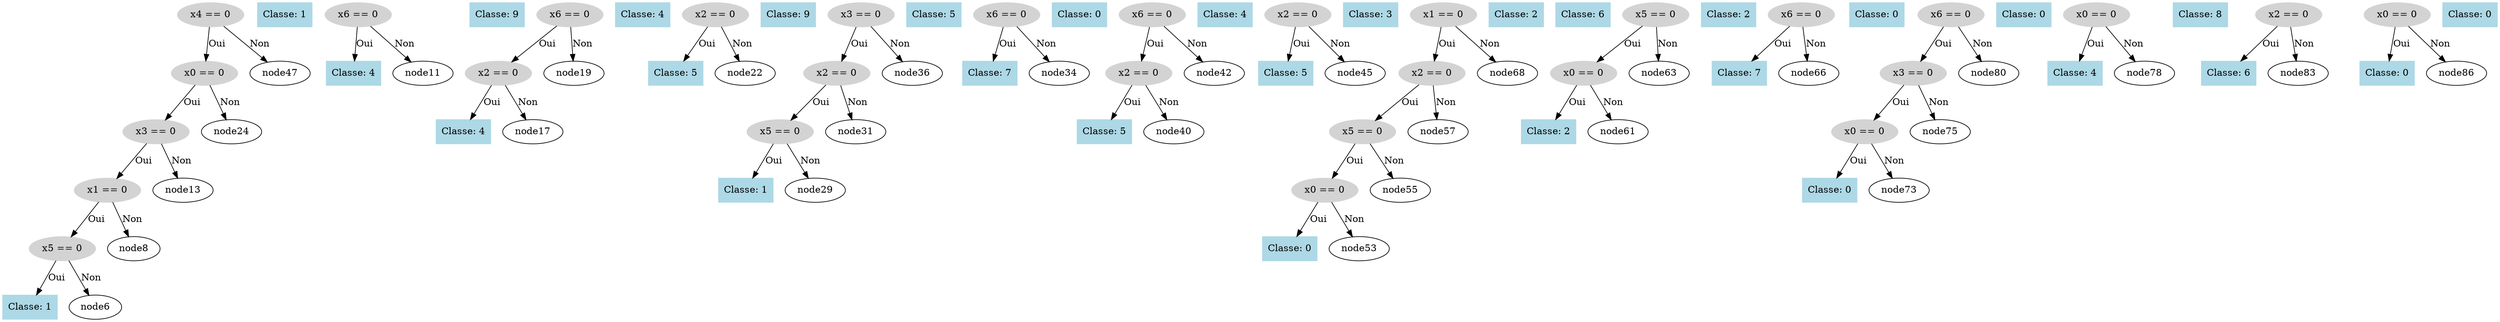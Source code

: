 digraph DecisionTree {
  node0 [label="x4 == 0", shape=ellipse, style=filled, color=lightgray];
  node0 -> node1 [label="Oui"];
  node1 [label="x0 == 0", shape=ellipse, style=filled, color=lightgray];
  node1 -> node2 [label="Oui"];
  node2 [label="x3 == 0", shape=ellipse, style=filled, color=lightgray];
  node2 -> node3 [label="Oui"];
  node3 [label="x1 == 0", shape=ellipse, style=filled, color=lightgray];
  node3 -> node4 [label="Oui"];
  node4 [label="x5 == 0", shape=ellipse, style=filled, color=lightgray];
  node4 -> node5 [label="Oui"];
  node5 [label="Classe: 1", shape=box, style=filled, color=lightblue];
  node4 -> node6 [label="Non"];
  node7 [label="Classe: 1", shape=box, style=filled, color=lightblue];
  node3 -> node8 [label="Non"];
  node9 [label="x6 == 0", shape=ellipse, style=filled, color=lightgray];
  node9 -> node10 [label="Oui"];
  node10 [label="Classe: 4", shape=box, style=filled, color=lightblue];
  node9 -> node11 [label="Non"];
  node12 [label="Classe: 9", shape=box, style=filled, color=lightblue];
  node2 -> node13 [label="Non"];
  node14 [label="x6 == 0", shape=ellipse, style=filled, color=lightgray];
  node14 -> node15 [label="Oui"];
  node15 [label="x2 == 0", shape=ellipse, style=filled, color=lightgray];
  node15 -> node16 [label="Oui"];
  node16 [label="Classe: 4", shape=box, style=filled, color=lightblue];
  node15 -> node17 [label="Non"];
  node18 [label="Classe: 4", shape=box, style=filled, color=lightblue];
  node14 -> node19 [label="Non"];
  node20 [label="x2 == 0", shape=ellipse, style=filled, color=lightgray];
  node20 -> node21 [label="Oui"];
  node21 [label="Classe: 5", shape=box, style=filled, color=lightblue];
  node20 -> node22 [label="Non"];
  node23 [label="Classe: 9", shape=box, style=filled, color=lightblue];
  node1 -> node24 [label="Non"];
  node25 [label="x3 == 0", shape=ellipse, style=filled, color=lightgray];
  node25 -> node26 [label="Oui"];
  node26 [label="x2 == 0", shape=ellipse, style=filled, color=lightgray];
  node26 -> node27 [label="Oui"];
  node27 [label="x5 == 0", shape=ellipse, style=filled, color=lightgray];
  node27 -> node28 [label="Oui"];
  node28 [label="Classe: 1", shape=box, style=filled, color=lightblue];
  node27 -> node29 [label="Non"];
  node30 [label="Classe: 5", shape=box, style=filled, color=lightblue];
  node26 -> node31 [label="Non"];
  node32 [label="x6 == 0", shape=ellipse, style=filled, color=lightgray];
  node32 -> node33 [label="Oui"];
  node33 [label="Classe: 7", shape=box, style=filled, color=lightblue];
  node32 -> node34 [label="Non"];
  node35 [label="Classe: 0", shape=box, style=filled, color=lightblue];
  node25 -> node36 [label="Non"];
  node37 [label="x6 == 0", shape=ellipse, style=filled, color=lightgray];
  node37 -> node38 [label="Oui"];
  node38 [label="x2 == 0", shape=ellipse, style=filled, color=lightgray];
  node38 -> node39 [label="Oui"];
  node39 [label="Classe: 5", shape=box, style=filled, color=lightblue];
  node38 -> node40 [label="Non"];
  node41 [label="Classe: 4", shape=box, style=filled, color=lightblue];
  node37 -> node42 [label="Non"];
  node43 [label="x2 == 0", shape=ellipse, style=filled, color=lightgray];
  node43 -> node44 [label="Oui"];
  node44 [label="Classe: 5", shape=box, style=filled, color=lightblue];
  node43 -> node45 [label="Non"];
  node46 [label="Classe: 3", shape=box, style=filled, color=lightblue];
  node0 -> node47 [label="Non"];
  node48 [label="x1 == 0", shape=ellipse, style=filled, color=lightgray];
  node48 -> node49 [label="Oui"];
  node49 [label="x2 == 0", shape=ellipse, style=filled, color=lightgray];
  node49 -> node50 [label="Oui"];
  node50 [label="x5 == 0", shape=ellipse, style=filled, color=lightgray];
  node50 -> node51 [label="Oui"];
  node51 [label="x0 == 0", shape=ellipse, style=filled, color=lightgray];
  node51 -> node52 [label="Oui"];
  node52 [label="Classe: 0", shape=box, style=filled, color=lightblue];
  node51 -> node53 [label="Non"];
  node54 [label="Classe: 2", shape=box, style=filled, color=lightblue];
  node50 -> node55 [label="Non"];
  node56 [label="Classe: 6", shape=box, style=filled, color=lightblue];
  node49 -> node57 [label="Non"];
  node58 [label="x5 == 0", shape=ellipse, style=filled, color=lightgray];
  node58 -> node59 [label="Oui"];
  node59 [label="x0 == 0", shape=ellipse, style=filled, color=lightgray];
  node59 -> node60 [label="Oui"];
  node60 [label="Classe: 2", shape=box, style=filled, color=lightblue];
  node59 -> node61 [label="Non"];
  node62 [label="Classe: 2", shape=box, style=filled, color=lightblue];
  node58 -> node63 [label="Non"];
  node64 [label="x6 == 0", shape=ellipse, style=filled, color=lightgray];
  node64 -> node65 [label="Oui"];
  node65 [label="Classe: 7", shape=box, style=filled, color=lightblue];
  node64 -> node66 [label="Non"];
  node67 [label="Classe: 0", shape=box, style=filled, color=lightblue];
  node48 -> node68 [label="Non"];
  node69 [label="x6 == 0", shape=ellipse, style=filled, color=lightgray];
  node69 -> node70 [label="Oui"];
  node70 [label="x3 == 0", shape=ellipse, style=filled, color=lightgray];
  node70 -> node71 [label="Oui"];
  node71 [label="x0 == 0", shape=ellipse, style=filled, color=lightgray];
  node71 -> node72 [label="Oui"];
  node72 [label="Classe: 0", shape=box, style=filled, color=lightblue];
  node71 -> node73 [label="Non"];
  node74 [label="Classe: 0", shape=box, style=filled, color=lightblue];
  node70 -> node75 [label="Non"];
  node76 [label="x0 == 0", shape=ellipse, style=filled, color=lightgray];
  node76 -> node77 [label="Oui"];
  node77 [label="Classe: 4", shape=box, style=filled, color=lightblue];
  node76 -> node78 [label="Non"];
  node79 [label="Classe: 8", shape=box, style=filled, color=lightblue];
  node69 -> node80 [label="Non"];
  node81 [label="x2 == 0", shape=ellipse, style=filled, color=lightgray];
  node81 -> node82 [label="Oui"];
  node82 [label="Classe: 6", shape=box, style=filled, color=lightblue];
  node81 -> node83 [label="Non"];
  node84 [label="x0 == 0", shape=ellipse, style=filled, color=lightgray];
  node84 -> node85 [label="Oui"];
  node85 [label="Classe: 0", shape=box, style=filled, color=lightblue];
  node84 -> node86 [label="Non"];
  node87 [label="Classe: 0", shape=box, style=filled, color=lightblue];
}
